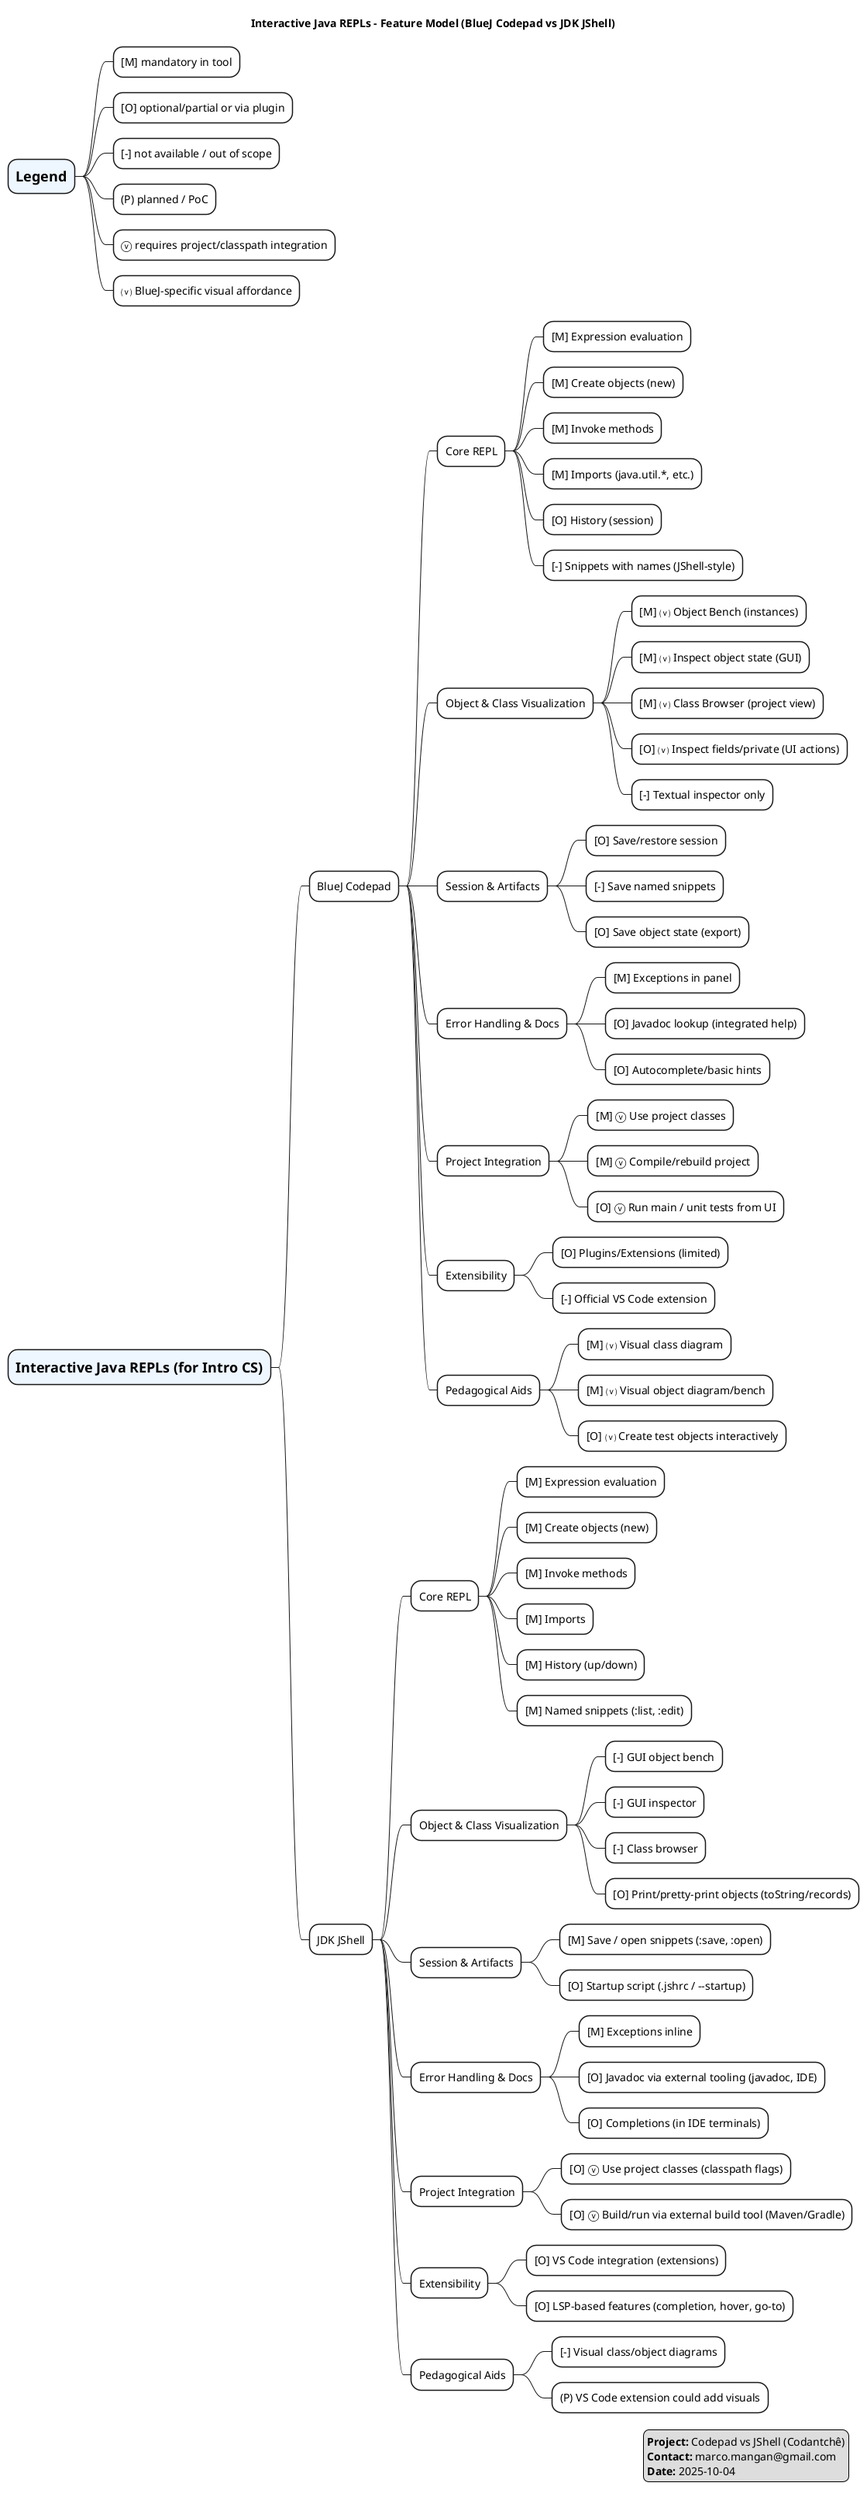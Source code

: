 @startmindmap
title Interactive Java REPLs – Feature Model (BlueJ Codepad vs JDK JShell)

<style>
mindmapDiagram {
  node {
    BackGroundColor white
    BorderColor #999999
    FontSize 14
  }
  rootNode {
    BackGroundColor #eef6ff
    BorderColor #5a9bd5
    FontSize 18
    FontStyle bold
  }
}
</style>

' Legend
* Legend
** [M] mandatory in tool
** [O] optional/partial or via plugin
** [–] not available / out of scope
** (P) planned / PoC
** ⓥ requires project/classpath integration
** ⒱ BlueJ-specific visual affordance

' Root
* Interactive Java REPLs (for Intro CS)
** BlueJ Codepad
*** Core REPL
**** [M] Expression evaluation
**** [M] Create objects (new)
**** [M] Invoke methods
**** [M] Imports (java.util.*, etc.)
**** [O] History (session)
**** [–] Snippets with names (JShell-style)
*** Object & Class Visualization
**** [M] ⒱ Object Bench (instances)
**** [M] ⒱ Inspect object state (GUI)
**** [M] ⒱ Class Browser (project view)
**** [O] ⒱ Inspect fields/private (UI actions)
**** [–] Textual inspector only
*** Session & Artifacts
**** [O] Save/restore session
**** [–] Save named snippets
**** [O] Save object state (export)
*** Error Handling & Docs
**** [M] Exceptions in panel
**** [O] Javadoc lookup (integrated help)
**** [O] Autocomplete/basic hints
*** Project Integration
**** [M] ⓥ Use project classes
**** [M] ⓥ Compile/rebuild project
**** [O] ⓥ Run main / unit tests from UI
*** Extensibility
**** [O] Plugins/Extensions (limited)
**** [–] Official VS Code extension
*** Pedagogical Aids
**** [M] ⒱ Visual class diagram
**** [M] ⒱ Visual object diagram/bench
**** [O] ⒱ Create test objects interactively

** JDK JShell
*** Core REPL
**** [M] Expression evaluation
**** [M] Create objects (new)
**** [M] Invoke methods
**** [M] Imports
**** [M] History (up/down)
**** [M] Named snippets (:list, :edit)
*** Object & Class Visualization
**** [–] GUI object bench
**** [–] GUI inspector
**** [–] Class browser
**** [O] Print/pretty-print objects (toString/records)
*** Session & Artifacts
**** [M] Save / open snippets (:save, :open)
**** [O] Startup script (.jshrc / --startup)
*** Error Handling & Docs
**** [M] Exceptions inline
**** [O] Javadoc via external tooling (javadoc, IDE)
**** [O] Completions (in IDE terminals)
*** Project Integration
**** [O] ⓥ Use project classes (classpath flags)
**** [O] ⓥ Build/run via external build tool (Maven/Gradle)
*** Extensibility
**** [O] VS Code integration (extensions)
**** [O] LSP-based features (completion, hover, go-to)
*** Pedagogical Aids
**** [–] Visual class/object diagrams
**** (P) VS Code extension could add visuals


legend right
  **Project:** Codepad vs JShell (Codantchê)
  **Contact:** marco.mangan@gmail.com
  **Date:** 2025-10-04
endlegend

@endmindmap
